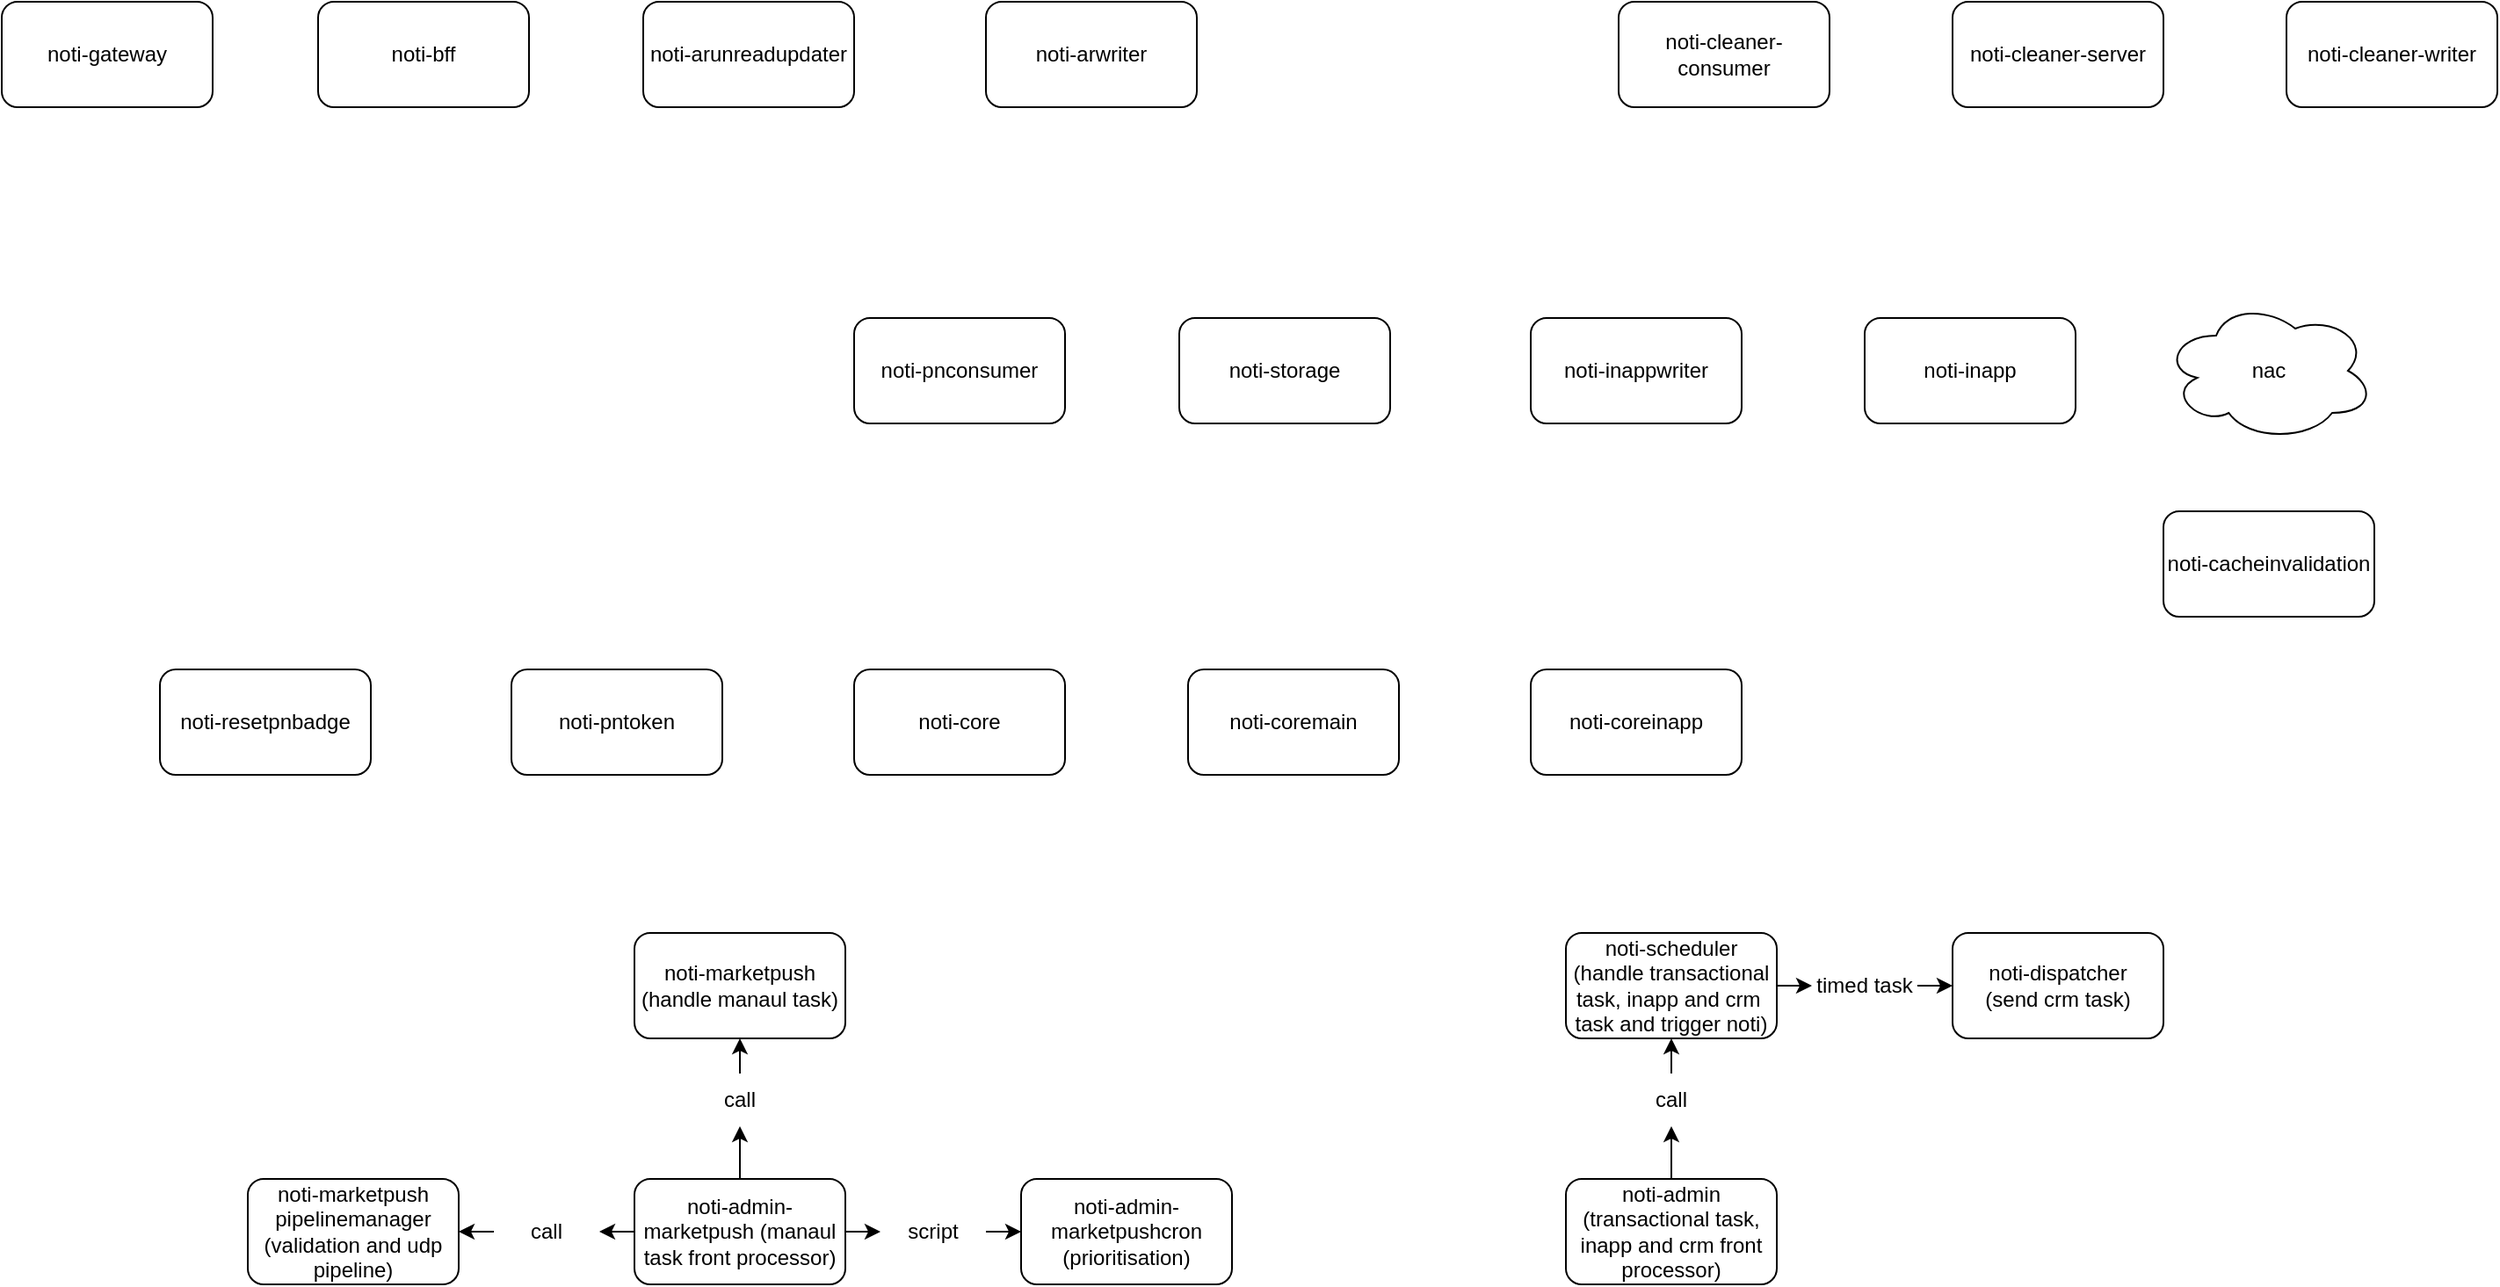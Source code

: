 <mxfile version="21.3.6" type="github">
  <diagram name="第 1 页" id="4eR94F9oEnk8h8jZC5bh">
    <mxGraphModel dx="2061" dy="1049" grid="1" gridSize="10" guides="1" tooltips="1" connect="1" arrows="1" fold="1" page="1" pageScale="1" pageWidth="3300" pageHeight="4681" math="0" shadow="0">
      <root>
        <mxCell id="0" />
        <mxCell id="1" parent="0" />
        <mxCell id="Sxrb_Hre70_JjsqZYI5T-1" value="noti-admin-marketpush (manaul task front processor)" style="rounded=1;whiteSpace=wrap;html=1;" vertex="1" parent="1">
          <mxGeometry x="400" y="1240" width="120" height="60" as="geometry" />
        </mxCell>
        <mxCell id="Sxrb_Hre70_JjsqZYI5T-2" value="noti-admin&lt;br&gt;(transactional task, inapp and crm front processor)" style="rounded=1;whiteSpace=wrap;html=1;" vertex="1" parent="1">
          <mxGeometry x="930" y="1240" width="120" height="60" as="geometry" />
        </mxCell>
        <mxCell id="Sxrb_Hre70_JjsqZYI5T-3" value="noti-marketpush (handle manaul task)" style="rounded=1;whiteSpace=wrap;html=1;" vertex="1" parent="1">
          <mxGeometry x="400" y="1100" width="120" height="60" as="geometry" />
        </mxCell>
        <mxCell id="Sxrb_Hre70_JjsqZYI5T-4" value="noti-core" style="rounded=1;whiteSpace=wrap;html=1;" vertex="1" parent="1">
          <mxGeometry x="525" y="950" width="120" height="60" as="geometry" />
        </mxCell>
        <mxCell id="Sxrb_Hre70_JjsqZYI5T-5" value="noti-storage" style="rounded=1;whiteSpace=wrap;html=1;" vertex="1" parent="1">
          <mxGeometry x="710" y="750" width="120" height="60" as="geometry" />
        </mxCell>
        <mxCell id="Sxrb_Hre70_JjsqZYI5T-6" value="noti-scheduler&lt;br&gt;(handle transactional&lt;br&gt;task, inapp and crm&amp;nbsp;&lt;br&gt;task and trigger noti)" style="rounded=1;whiteSpace=wrap;html=1;" vertex="1" parent="1">
          <mxGeometry x="930" y="1100" width="120" height="60" as="geometry" />
        </mxCell>
        <mxCell id="Sxrb_Hre70_JjsqZYI5T-7" value="noti-pnconsumer" style="rounded=1;whiteSpace=wrap;html=1;" vertex="1" parent="1">
          <mxGeometry x="525" y="750" width="120" height="60" as="geometry" />
        </mxCell>
        <mxCell id="Sxrb_Hre70_JjsqZYI5T-8" value="noti-bff" style="rounded=1;whiteSpace=wrap;html=1;" vertex="1" parent="1">
          <mxGeometry x="220" y="570" width="120" height="60" as="geometry" />
        </mxCell>
        <mxCell id="Sxrb_Hre70_JjsqZYI5T-9" value="noti-gateway" style="rounded=1;whiteSpace=wrap;html=1;" vertex="1" parent="1">
          <mxGeometry x="40" y="570" width="120" height="60" as="geometry" />
        </mxCell>
        <mxCell id="Sxrb_Hre70_JjsqZYI5T-10" value="noti-cleaner-consumer" style="rounded=1;whiteSpace=wrap;html=1;" vertex="1" parent="1">
          <mxGeometry x="960" y="570" width="120" height="60" as="geometry" />
        </mxCell>
        <mxCell id="Sxrb_Hre70_JjsqZYI5T-11" value="noti-cleaner-server" style="rounded=1;whiteSpace=wrap;html=1;" vertex="1" parent="1">
          <mxGeometry x="1150" y="570" width="120" height="60" as="geometry" />
        </mxCell>
        <mxCell id="Sxrb_Hre70_JjsqZYI5T-12" value="noti-cleaner-writer" style="rounded=1;whiteSpace=wrap;html=1;" vertex="1" parent="1">
          <mxGeometry x="1340" y="570" width="120" height="60" as="geometry" />
        </mxCell>
        <mxCell id="Sxrb_Hre70_JjsqZYI5T-13" value="noti-marketpush&lt;br&gt;pipelinemanager&lt;br&gt;(validation and udp pipeline)" style="rounded=1;whiteSpace=wrap;html=1;" vertex="1" parent="1">
          <mxGeometry x="180" y="1240" width="120" height="60" as="geometry" />
        </mxCell>
        <mxCell id="Sxrb_Hre70_JjsqZYI5T-14" value="noti-admin-marketpushcron&lt;br&gt;(prioritisation)" style="rounded=1;whiteSpace=wrap;html=1;" vertex="1" parent="1">
          <mxGeometry x="620" y="1240" width="120" height="60" as="geometry" />
        </mxCell>
        <mxCell id="Sxrb_Hre70_JjsqZYI5T-15" value="noti-cacheinvalidation" style="rounded=1;whiteSpace=wrap;html=1;" vertex="1" parent="1">
          <mxGeometry x="1270" y="860" width="120" height="60" as="geometry" />
        </mxCell>
        <mxCell id="Sxrb_Hre70_JjsqZYI5T-16" value="noti-arunreadupdater" style="rounded=1;whiteSpace=wrap;html=1;" vertex="1" parent="1">
          <mxGeometry x="405" y="570" width="120" height="60" as="geometry" />
        </mxCell>
        <mxCell id="Sxrb_Hre70_JjsqZYI5T-17" value="noti-inappwriter" style="rounded=1;whiteSpace=wrap;html=1;" vertex="1" parent="1">
          <mxGeometry x="910" y="750" width="120" height="60" as="geometry" />
        </mxCell>
        <mxCell id="Sxrb_Hre70_JjsqZYI5T-18" value="noti-inapp" style="rounded=1;whiteSpace=wrap;html=1;" vertex="1" parent="1">
          <mxGeometry x="1100" y="750" width="120" height="60" as="geometry" />
        </mxCell>
        <mxCell id="Sxrb_Hre70_JjsqZYI5T-19" value="noti-arwriter" style="rounded=1;whiteSpace=wrap;html=1;" vertex="1" parent="1">
          <mxGeometry x="600" y="570" width="120" height="60" as="geometry" />
        </mxCell>
        <mxCell id="Sxrb_Hre70_JjsqZYI5T-20" value="noti-dispatcher&lt;br&gt;(send crm task)" style="rounded=1;whiteSpace=wrap;html=1;" vertex="1" parent="1">
          <mxGeometry x="1150" y="1100" width="120" height="60" as="geometry" />
        </mxCell>
        <mxCell id="Sxrb_Hre70_JjsqZYI5T-21" value="noti-coremain" style="rounded=1;whiteSpace=wrap;html=1;" vertex="1" parent="1">
          <mxGeometry x="715" y="950" width="120" height="60" as="geometry" />
        </mxCell>
        <mxCell id="Sxrb_Hre70_JjsqZYI5T-22" value="noti-coreinapp" style="rounded=1;whiteSpace=wrap;html=1;" vertex="1" parent="1">
          <mxGeometry x="910" y="950" width="120" height="60" as="geometry" />
        </mxCell>
        <mxCell id="Sxrb_Hre70_JjsqZYI5T-23" value="noti-resetpnbadge" style="rounded=1;whiteSpace=wrap;html=1;" vertex="1" parent="1">
          <mxGeometry x="130" y="950" width="120" height="60" as="geometry" />
        </mxCell>
        <mxCell id="Sxrb_Hre70_JjsqZYI5T-24" value="noti-pntoken" style="rounded=1;whiteSpace=wrap;html=1;" vertex="1" parent="1">
          <mxGeometry x="330" y="950" width="120" height="60" as="geometry" />
        </mxCell>
        <mxCell id="Sxrb_Hre70_JjsqZYI5T-25" value="" style="endArrow=classic;html=1;rounded=0;exitX=0.5;exitY=0;exitDx=0;exitDy=0;entryX=0.5;entryY=1;entryDx=0;entryDy=0;" edge="1" parent="1" source="Sxrb_Hre70_JjsqZYI5T-26" target="Sxrb_Hre70_JjsqZYI5T-3">
          <mxGeometry width="50" height="50" relative="1" as="geometry">
            <mxPoint x="760" y="1090" as="sourcePoint" />
            <mxPoint x="810" y="1040" as="targetPoint" />
          </mxGeometry>
        </mxCell>
        <mxCell id="Sxrb_Hre70_JjsqZYI5T-27" value="" style="endArrow=classic;html=1;rounded=0;exitX=1;exitY=0.5;exitDx=0;exitDy=0;" edge="1" parent="1" source="Sxrb_Hre70_JjsqZYI5T-28" target="Sxrb_Hre70_JjsqZYI5T-14">
          <mxGeometry width="50" height="50" relative="1" as="geometry">
            <mxPoint x="760" y="1110" as="sourcePoint" />
            <mxPoint x="810" y="1060" as="targetPoint" />
          </mxGeometry>
        </mxCell>
        <mxCell id="Sxrb_Hre70_JjsqZYI5T-29" value="" style="endArrow=classic;html=1;rounded=0;exitX=0;exitY=0.5;exitDx=0;exitDy=0;entryX=1;entryY=0.5;entryDx=0;entryDy=0;" edge="1" parent="1" source="Sxrb_Hre70_JjsqZYI5T-30" target="Sxrb_Hre70_JjsqZYI5T-13">
          <mxGeometry width="50" height="50" relative="1" as="geometry">
            <mxPoint x="470" y="1250" as="sourcePoint" />
            <mxPoint x="470" y="1170" as="targetPoint" />
          </mxGeometry>
        </mxCell>
        <mxCell id="Sxrb_Hre70_JjsqZYI5T-31" value="" style="endArrow=classic;html=1;rounded=0;exitX=0;exitY=0.5;exitDx=0;exitDy=0;entryX=1;entryY=0.5;entryDx=0;entryDy=0;" edge="1" parent="1" source="Sxrb_Hre70_JjsqZYI5T-1" target="Sxrb_Hre70_JjsqZYI5T-30">
          <mxGeometry width="50" height="50" relative="1" as="geometry">
            <mxPoint x="400" y="1270" as="sourcePoint" />
            <mxPoint x="300" y="1270" as="targetPoint" />
          </mxGeometry>
        </mxCell>
        <mxCell id="Sxrb_Hre70_JjsqZYI5T-30" value="call" style="text;html=1;strokeColor=none;fillColor=none;align=center;verticalAlign=middle;whiteSpace=wrap;rounded=0;" vertex="1" parent="1">
          <mxGeometry x="320" y="1255" width="60" height="30" as="geometry" />
        </mxCell>
        <mxCell id="Sxrb_Hre70_JjsqZYI5T-32" value="" style="endArrow=classic;html=1;rounded=0;exitX=0.5;exitY=0;exitDx=0;exitDy=0;entryX=0.5;entryY=1;entryDx=0;entryDy=0;" edge="1" parent="1" source="Sxrb_Hre70_JjsqZYI5T-1" target="Sxrb_Hre70_JjsqZYI5T-26">
          <mxGeometry width="50" height="50" relative="1" as="geometry">
            <mxPoint x="460" y="1240" as="sourcePoint" />
            <mxPoint x="460" y="1160" as="targetPoint" />
          </mxGeometry>
        </mxCell>
        <mxCell id="Sxrb_Hre70_JjsqZYI5T-26" value="call" style="text;html=1;strokeColor=none;fillColor=none;align=center;verticalAlign=middle;whiteSpace=wrap;rounded=0;" vertex="1" parent="1">
          <mxGeometry x="430" y="1180" width="60" height="30" as="geometry" />
        </mxCell>
        <mxCell id="Sxrb_Hre70_JjsqZYI5T-33" value="" style="endArrow=classic;html=1;rounded=0;exitX=1;exitY=0.5;exitDx=0;exitDy=0;" edge="1" parent="1" source="Sxrb_Hre70_JjsqZYI5T-1" target="Sxrb_Hre70_JjsqZYI5T-28">
          <mxGeometry width="50" height="50" relative="1" as="geometry">
            <mxPoint x="520" y="1270" as="sourcePoint" />
            <mxPoint x="620" y="1270" as="targetPoint" />
          </mxGeometry>
        </mxCell>
        <mxCell id="Sxrb_Hre70_JjsqZYI5T-28" value="script" style="text;html=1;strokeColor=none;fillColor=none;align=center;verticalAlign=middle;whiteSpace=wrap;rounded=0;" vertex="1" parent="1">
          <mxGeometry x="540" y="1255" width="60" height="30" as="geometry" />
        </mxCell>
        <mxCell id="Sxrb_Hre70_JjsqZYI5T-37" value="" style="endArrow=classic;html=1;rounded=0;entryX=0.5;entryY=1;entryDx=0;entryDy=0;" edge="1" parent="1" source="Sxrb_Hre70_JjsqZYI5T-36" target="Sxrb_Hre70_JjsqZYI5T-6">
          <mxGeometry width="50" height="50" relative="1" as="geometry">
            <mxPoint x="850" y="1320" as="sourcePoint" />
            <mxPoint x="900" y="1270" as="targetPoint" />
          </mxGeometry>
        </mxCell>
        <mxCell id="Sxrb_Hre70_JjsqZYI5T-38" value="" style="endArrow=classic;html=1;rounded=0;entryX=0.5;entryY=1;entryDx=0;entryDy=0;" edge="1" parent="1" source="Sxrb_Hre70_JjsqZYI5T-2" target="Sxrb_Hre70_JjsqZYI5T-36">
          <mxGeometry width="50" height="50" relative="1" as="geometry">
            <mxPoint x="990" y="1240" as="sourcePoint" />
            <mxPoint x="990" y="1160" as="targetPoint" />
          </mxGeometry>
        </mxCell>
        <mxCell id="Sxrb_Hre70_JjsqZYI5T-36" value="call" style="text;html=1;strokeColor=none;fillColor=none;align=center;verticalAlign=middle;whiteSpace=wrap;rounded=0;" vertex="1" parent="1">
          <mxGeometry x="960" y="1180" width="60" height="30" as="geometry" />
        </mxCell>
        <mxCell id="Sxrb_Hre70_JjsqZYI5T-39" value="" style="endArrow=classic;html=1;rounded=0;entryX=0;entryY=0.5;entryDx=0;entryDy=0;exitX=1;exitY=0.5;exitDx=0;exitDy=0;" edge="1" parent="1" source="Sxrb_Hre70_JjsqZYI5T-40" target="Sxrb_Hre70_JjsqZYI5T-20">
          <mxGeometry width="50" height="50" relative="1" as="geometry">
            <mxPoint x="610" y="1480" as="sourcePoint" />
            <mxPoint x="610" y="1410" as="targetPoint" />
          </mxGeometry>
        </mxCell>
        <mxCell id="Sxrb_Hre70_JjsqZYI5T-41" value="" style="endArrow=classic;html=1;rounded=0;entryX=0;entryY=0.5;entryDx=0;entryDy=0;exitX=1;exitY=0.5;exitDx=0;exitDy=0;" edge="1" parent="1" source="Sxrb_Hre70_JjsqZYI5T-6" target="Sxrb_Hre70_JjsqZYI5T-40">
          <mxGeometry width="50" height="50" relative="1" as="geometry">
            <mxPoint x="1050" y="1130" as="sourcePoint" />
            <mxPoint x="1120" y="1130" as="targetPoint" />
          </mxGeometry>
        </mxCell>
        <mxCell id="Sxrb_Hre70_JjsqZYI5T-40" value="timed task" style="text;html=1;strokeColor=none;fillColor=none;align=center;verticalAlign=middle;whiteSpace=wrap;rounded=0;" vertex="1" parent="1">
          <mxGeometry x="1070" y="1115" width="60" height="30" as="geometry" />
        </mxCell>
        <mxCell id="Sxrb_Hre70_JjsqZYI5T-43" value="nac" style="ellipse;shape=cloud;whiteSpace=wrap;html=1;" vertex="1" parent="1">
          <mxGeometry x="1270" y="740" width="120" height="80" as="geometry" />
        </mxCell>
      </root>
    </mxGraphModel>
  </diagram>
</mxfile>
